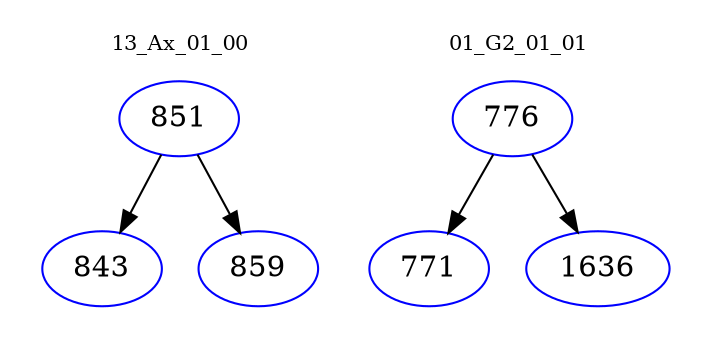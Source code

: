 digraph{
subgraph cluster_0 {
color = white
label = "13_Ax_01_00";
fontsize=10;
T0_851 [label="851", color="blue"]
T0_851 -> T0_843 [color="black"]
T0_843 [label="843", color="blue"]
T0_851 -> T0_859 [color="black"]
T0_859 [label="859", color="blue"]
}
subgraph cluster_1 {
color = white
label = "01_G2_01_01";
fontsize=10;
T1_776 [label="776", color="blue"]
T1_776 -> T1_771 [color="black"]
T1_771 [label="771", color="blue"]
T1_776 -> T1_1636 [color="black"]
T1_1636 [label="1636", color="blue"]
}
}
